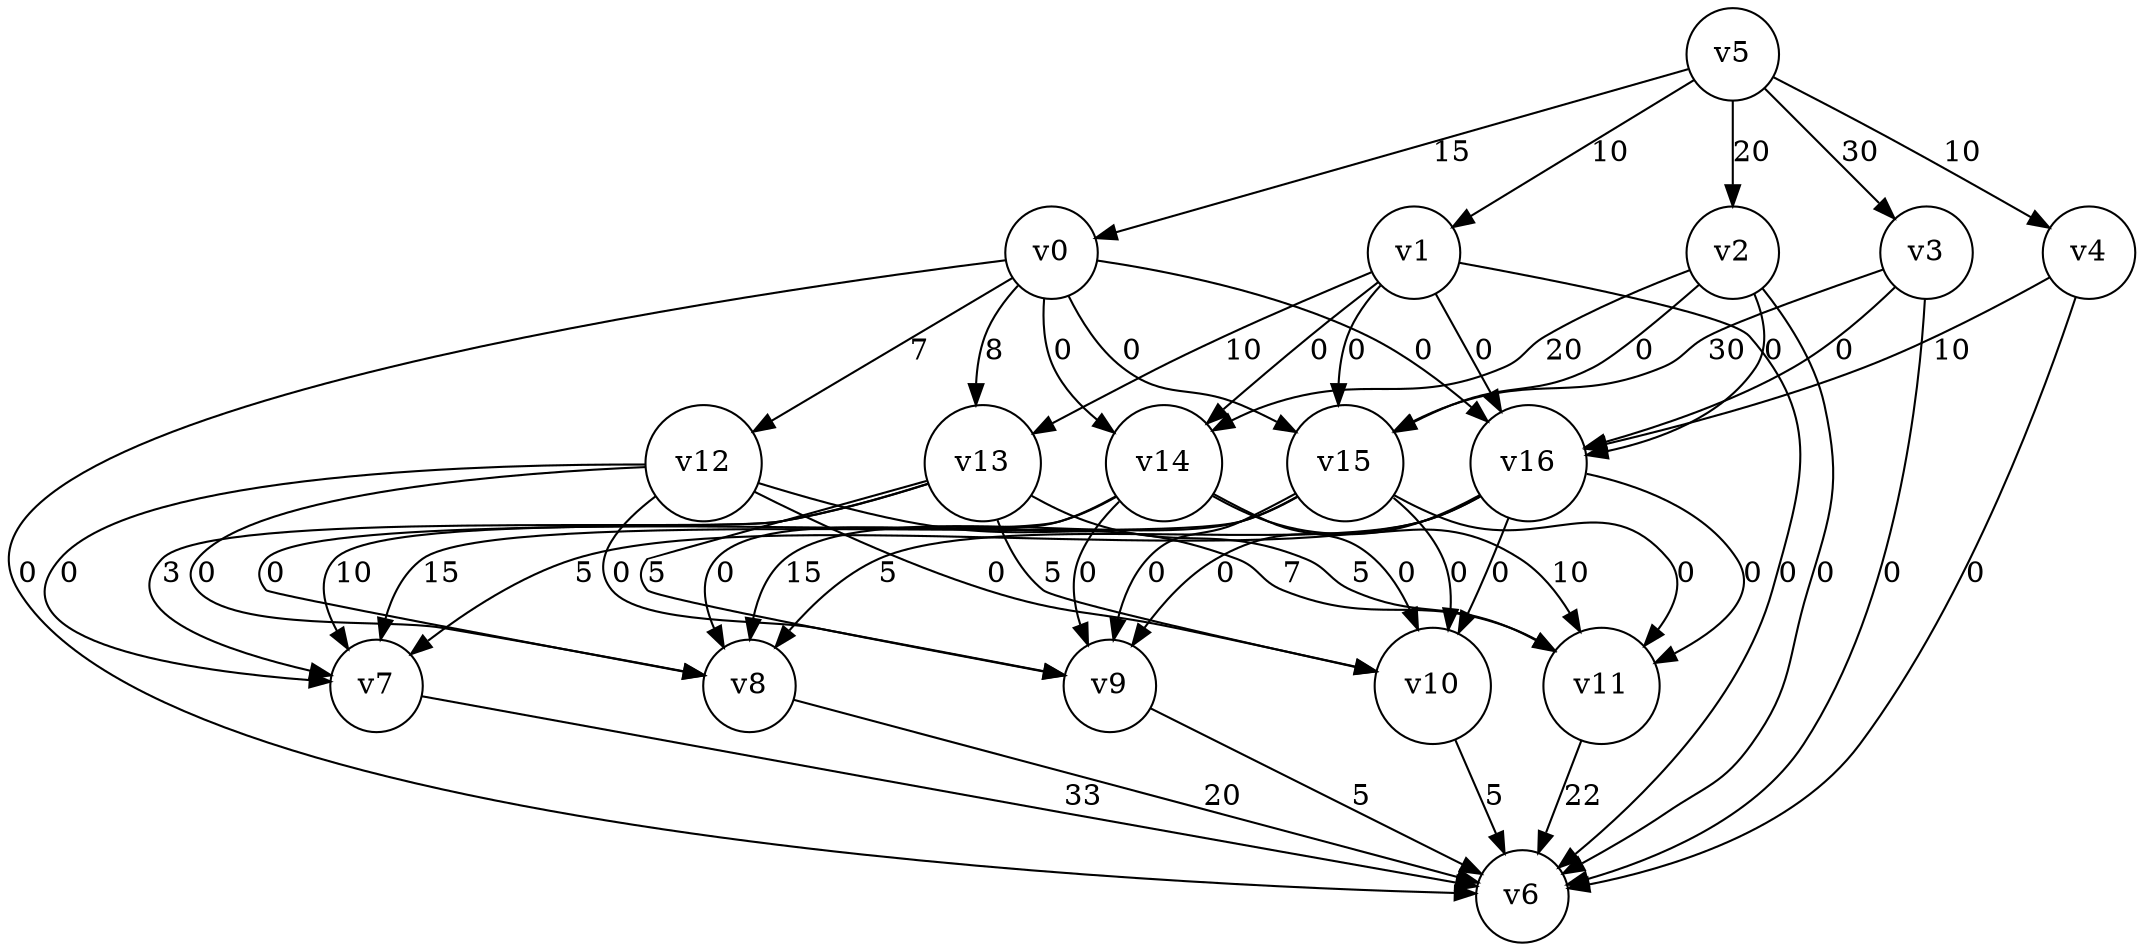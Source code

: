digraph
{
	node [shape=circle, label="v0"] 0;
	node [shape=circle, label="v1"] 1;
	node [shape=circle, label="v2"] 2;
	node [shape=circle, label="v3"] 3;
	node [shape=circle, label="v4"] 4;
	node [shape=circle, label="v5"] 5;
	node [shape=circle, label="v6"] 6;
	node [shape=circle, label="v7"] 7;
	node [shape=circle, label="v8"] 8;
	node [shape=circle, label="v9"] 9;
	node [shape=circle, label="v10"] 10;
	node [shape=circle, label="v11"] 11;
	node [shape=circle, label="v12"] 12;
	node [shape=circle, label="v13"] 13;
	node [shape=circle, label="v14"] 14;
	node [shape=circle, label="v15"] 15;
	node [shape=circle, label="v16"] 16;
	0 -> 6 [label="0"]
	0 -> 12 [label="7"]
	0 -> 13 [label="8"]
	0 -> 14 [label="0"]
	0 -> 15 [label="0"]
	0 -> 16 [label="0"]
	1 -> 6 [label="0"]
	1 -> 13 [label="10"]
	1 -> 14 [label="0"]
	1 -> 15 [label="0"]
	1 -> 16 [label="0"]
	2 -> 6 [label="0"]
	2 -> 14 [label="20"]
	2 -> 15 [label="0"]
	2 -> 16 [label="0"]
	3 -> 6 [label="0"]
	3 -> 15 [label="30"]
	3 -> 16 [label="0"]
	4 -> 6 [label="0"]
	4 -> 16 [label="10"]
	5 -> 0 [label="15"]
	5 -> 1 [label="10"]
	5 -> 2 [label="20"]
	5 -> 3 [label="30"]
	5 -> 4 [label="10"]
	7 -> 6 [label="33"]
	8 -> 6 [label="20"]
	9 -> 6 [label="5"]
	10 -> 6 [label="5"]
	11 -> 6 [label="22"]
	12 -> 7 [label="0"]
	12 -> 8 [label="0"]
	12 -> 9 [label="0"]
	12 -> 10 [label="0"]
	12 -> 11 [label="7"]
	13 -> 7 [label="3"]
	13 -> 8 [label="0"]
	13 -> 9 [label="5"]
	13 -> 10 [label="5"]
	13 -> 11 [label="5"]
	14 -> 7 [label="10"]
	14 -> 8 [label="0"]
	14 -> 9 [label="0"]
	14 -> 10 [label="0"]
	14 -> 11 [label="10"]
	15 -> 7 [label="15"]
	15 -> 8 [label="15"]
	15 -> 9 [label="0"]
	15 -> 10 [label="0"]
	15 -> 11 [label="0"]
	16 -> 7 [label="5"]
	16 -> 8 [label="5"]
	16 -> 9 [label="0"]
	16 -> 10 [label="0"]
	16 -> 11 [label="0"]
}
